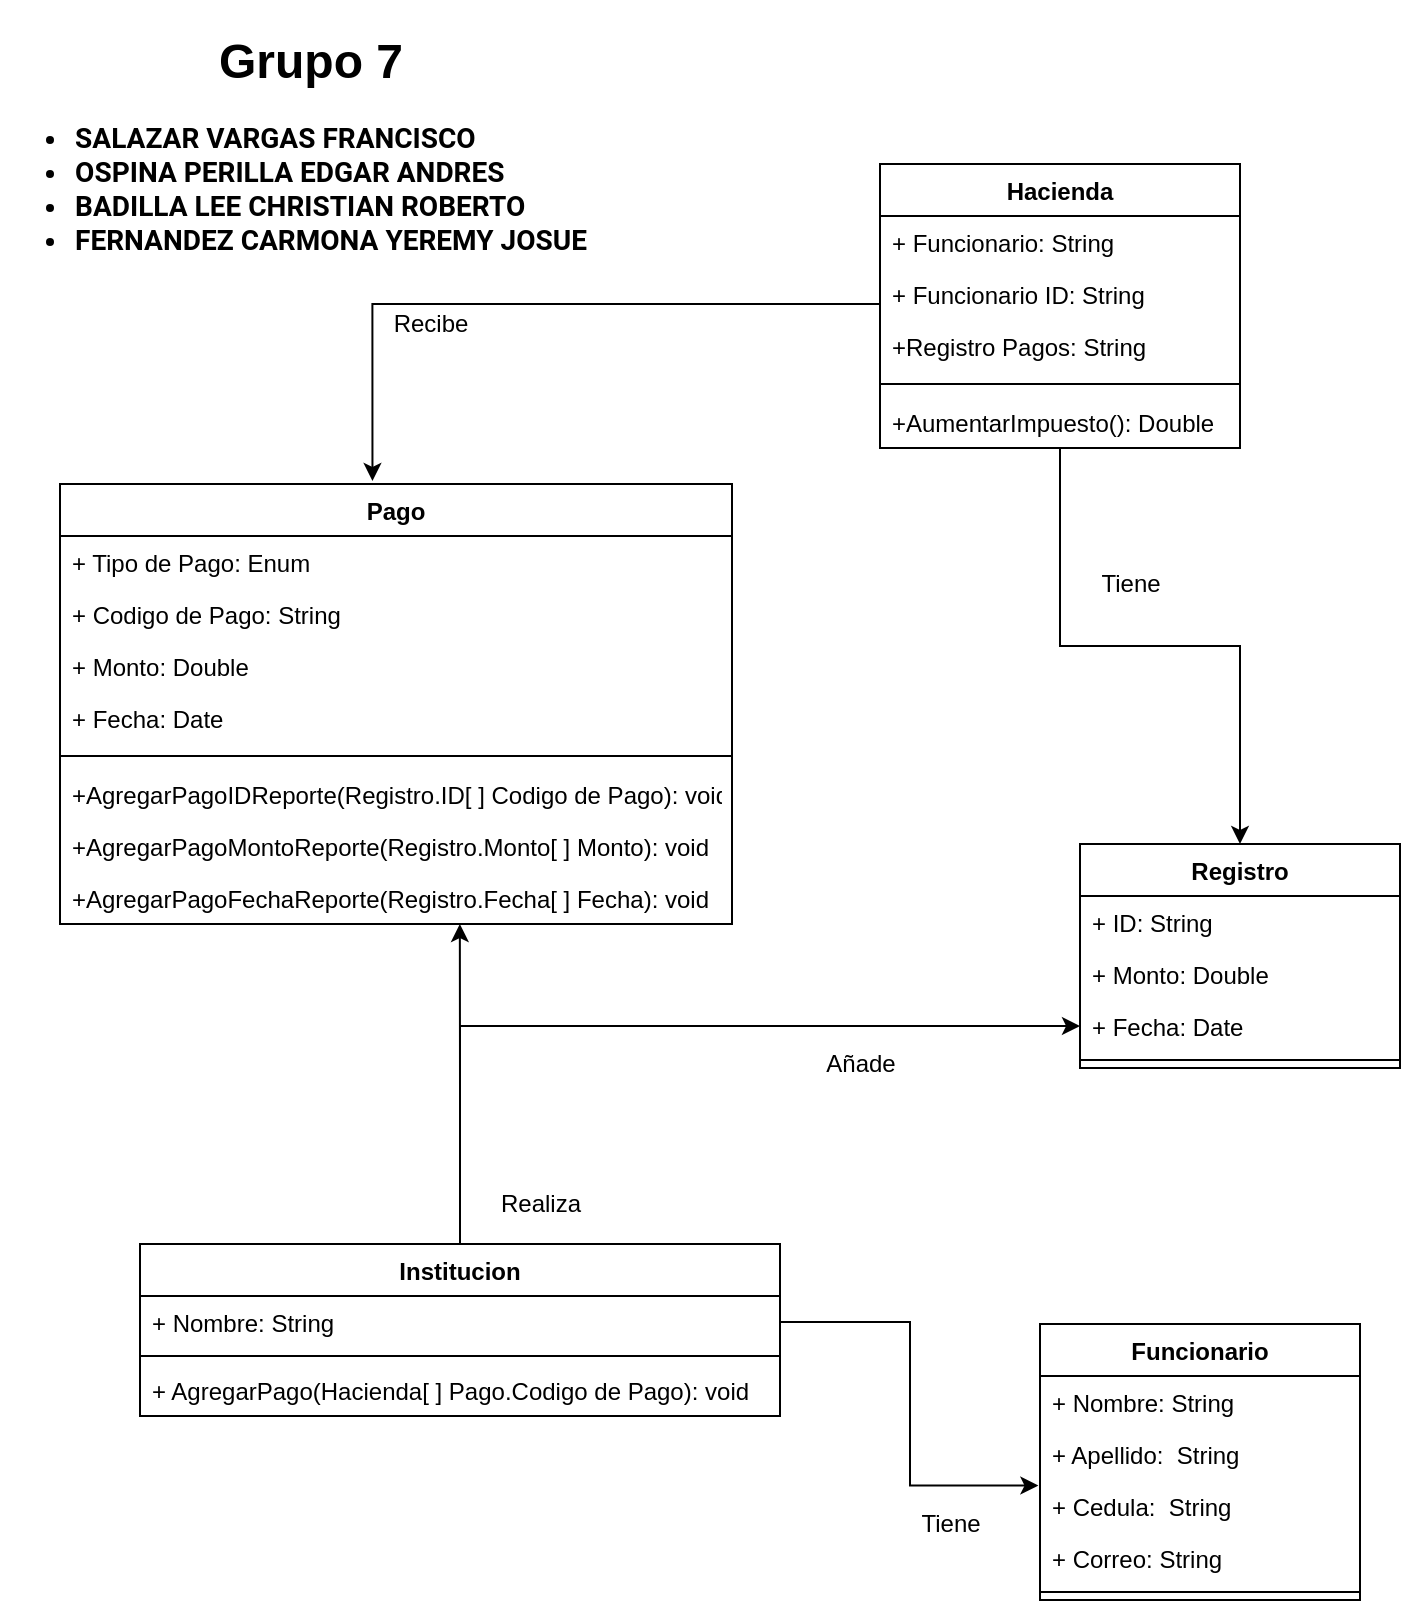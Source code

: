 <mxfile version="19.0.3" type="device"><diagram id="C5RBs43oDa-KdzZeNtuy" name="Page-1"><mxGraphModel dx="1826" dy="927" grid="1" gridSize="10" guides="1" tooltips="1" connect="1" arrows="1" fold="1" page="1" pageScale="1" pageWidth="827" pageHeight="1169" math="0" shadow="0"><root><mxCell id="WIyWlLk6GJQsqaUBKTNV-0"/><mxCell id="WIyWlLk6GJQsqaUBKTNV-1" parent="WIyWlLk6GJQsqaUBKTNV-0"/><mxCell id="fChrrL7m0Agii6b4wy66-7" style="edgeStyle=orthogonalEdgeStyle;rounded=0;orthogonalLoop=1;jettySize=auto;html=1;entryX=0.5;entryY=0;entryDx=0;entryDy=0;" edge="1" parent="WIyWlLk6GJQsqaUBKTNV-1" source="KO0hR99pWHpO0Vr1yk-M-1" target="KO0hR99pWHpO0Vr1yk-M-25"><mxGeometry relative="1" as="geometry"/></mxCell><mxCell id="KO0hR99pWHpO0Vr1yk-M-1" value="Hacienda" style="swimlane;fontStyle=1;align=center;verticalAlign=top;childLayout=stackLayout;horizontal=1;startSize=26;horizontalStack=0;resizeParent=1;resizeParentMax=0;resizeLast=0;collapsible=1;marginBottom=0;" parent="WIyWlLk6GJQsqaUBKTNV-1" vertex="1"><mxGeometry x="470" y="100" width="180" height="142" as="geometry"/></mxCell><mxCell id="KO0hR99pWHpO0Vr1yk-M-2" value="+ Funcionario: String" style="text;strokeColor=none;fillColor=none;align=left;verticalAlign=top;spacingLeft=4;spacingRight=4;overflow=hidden;rotatable=0;points=[[0,0.5],[1,0.5]];portConstraint=eastwest;" parent="KO0hR99pWHpO0Vr1yk-M-1" vertex="1"><mxGeometry y="26" width="180" height="26" as="geometry"/></mxCell><mxCell id="KO0hR99pWHpO0Vr1yk-M-22" value="+ Funcionario ID: String" style="text;strokeColor=none;fillColor=none;align=left;verticalAlign=top;spacingLeft=4;spacingRight=4;overflow=hidden;rotatable=0;points=[[0,0.5],[1,0.5]];portConstraint=eastwest;" parent="KO0hR99pWHpO0Vr1yk-M-1" vertex="1"><mxGeometry y="52" width="180" height="26" as="geometry"/></mxCell><mxCell id="KO0hR99pWHpO0Vr1yk-M-4" value="+Registro Pagos: String" style="text;strokeColor=none;fillColor=none;align=left;verticalAlign=top;spacingLeft=4;spacingRight=4;overflow=hidden;rotatable=0;points=[[0,0.5],[1,0.5]];portConstraint=eastwest;" parent="KO0hR99pWHpO0Vr1yk-M-1" vertex="1"><mxGeometry y="78" width="180" height="26" as="geometry"/></mxCell><mxCell id="KO0hR99pWHpO0Vr1yk-M-3" value="" style="line;strokeWidth=1;fillColor=none;align=left;verticalAlign=middle;spacingTop=-1;spacingLeft=3;spacingRight=3;rotatable=0;labelPosition=right;points=[];portConstraint=eastwest;" parent="KO0hR99pWHpO0Vr1yk-M-1" vertex="1"><mxGeometry y="104" width="180" height="12" as="geometry"/></mxCell><mxCell id="KO0hR99pWHpO0Vr1yk-M-21" value="+AumentarImpuesto(): Double" style="text;strokeColor=none;fillColor=none;align=left;verticalAlign=top;spacingLeft=4;spacingRight=4;overflow=hidden;rotatable=0;points=[[0,0.5],[1,0.5]];portConstraint=eastwest;" parent="KO0hR99pWHpO0Vr1yk-M-1" vertex="1"><mxGeometry y="116" width="180" height="26" as="geometry"/></mxCell><mxCell id="fChrrL7m0Agii6b4wy66-11" style="edgeStyle=orthogonalEdgeStyle;rounded=0;orthogonalLoop=1;jettySize=auto;html=1;entryX=0.595;entryY=1;entryDx=0;entryDy=0;entryPerimeter=0;" edge="1" parent="WIyWlLk6GJQsqaUBKTNV-1" source="KO0hR99pWHpO0Vr1yk-M-5" target="KO0hR99pWHpO0Vr1yk-M-33"><mxGeometry relative="1" as="geometry"/></mxCell><mxCell id="fChrrL7m0Agii6b4wy66-15" style="edgeStyle=orthogonalEdgeStyle;rounded=0;orthogonalLoop=1;jettySize=auto;html=1;" edge="1" parent="WIyWlLk6GJQsqaUBKTNV-1" source="KO0hR99pWHpO0Vr1yk-M-5" target="KO0hR99pWHpO0Vr1yk-M-28"><mxGeometry relative="1" as="geometry"/></mxCell><mxCell id="KO0hR99pWHpO0Vr1yk-M-5" value="Institucion" style="swimlane;fontStyle=1;align=center;verticalAlign=top;childLayout=stackLayout;horizontal=1;startSize=26;horizontalStack=0;resizeParent=1;resizeParentMax=0;resizeLast=0;collapsible=1;marginBottom=0;" parent="WIyWlLk6GJQsqaUBKTNV-1" vertex="1"><mxGeometry x="100" y="640" width="320" height="86" as="geometry"/></mxCell><mxCell id="KO0hR99pWHpO0Vr1yk-M-6" value="+ Nombre: String" style="text;strokeColor=none;fillColor=none;align=left;verticalAlign=top;spacingLeft=4;spacingRight=4;overflow=hidden;rotatable=0;points=[[0,0.5],[1,0.5]];portConstraint=eastwest;" parent="KO0hR99pWHpO0Vr1yk-M-5" vertex="1"><mxGeometry y="26" width="320" height="26" as="geometry"/></mxCell><mxCell id="KO0hR99pWHpO0Vr1yk-M-7" value="" style="line;strokeWidth=1;fillColor=none;align=left;verticalAlign=middle;spacingTop=-1;spacingLeft=3;spacingRight=3;rotatable=0;labelPosition=right;points=[];portConstraint=eastwest;" parent="KO0hR99pWHpO0Vr1yk-M-5" vertex="1"><mxGeometry y="52" width="320" height="8" as="geometry"/></mxCell><mxCell id="KO0hR99pWHpO0Vr1yk-M-8" value="+ AgregarPago(Hacienda[ ] Pago.Codigo de Pago): void" style="text;strokeColor=none;fillColor=none;align=left;verticalAlign=top;spacingLeft=4;spacingRight=4;overflow=hidden;rotatable=0;points=[[0,0.5],[1,0.5]];portConstraint=eastwest;" parent="KO0hR99pWHpO0Vr1yk-M-5" vertex="1"><mxGeometry y="60" width="320" height="26" as="geometry"/></mxCell><mxCell id="KO0hR99pWHpO0Vr1yk-M-9" value="Funcionario" style="swimlane;fontStyle=1;align=center;verticalAlign=top;childLayout=stackLayout;horizontal=1;startSize=26;horizontalStack=0;resizeParent=1;resizeParentMax=0;resizeLast=0;collapsible=1;marginBottom=0;" parent="WIyWlLk6GJQsqaUBKTNV-1" vertex="1"><mxGeometry x="550" y="680" width="160" height="138" as="geometry"/></mxCell><mxCell id="KO0hR99pWHpO0Vr1yk-M-10" value="+ Nombre: String" style="text;strokeColor=none;fillColor=none;align=left;verticalAlign=top;spacingLeft=4;spacingRight=4;overflow=hidden;rotatable=0;points=[[0,0.5],[1,0.5]];portConstraint=eastwest;" parent="KO0hR99pWHpO0Vr1yk-M-9" vertex="1"><mxGeometry y="26" width="160" height="26" as="geometry"/></mxCell><mxCell id="KO0hR99pWHpO0Vr1yk-M-12" value="+ Apellido:  String&#10;" style="text;strokeColor=none;fillColor=none;align=left;verticalAlign=top;spacingLeft=4;spacingRight=4;overflow=hidden;rotatable=0;points=[[0,0.5],[1,0.5]];portConstraint=eastwest;" parent="KO0hR99pWHpO0Vr1yk-M-9" vertex="1"><mxGeometry y="52" width="160" height="26" as="geometry"/></mxCell><mxCell id="KO0hR99pWHpO0Vr1yk-M-13" value="+ Cedula:  String&#10;" style="text;strokeColor=none;fillColor=none;align=left;verticalAlign=top;spacingLeft=4;spacingRight=4;overflow=hidden;rotatable=0;points=[[0,0.5],[1,0.5]];portConstraint=eastwest;" parent="KO0hR99pWHpO0Vr1yk-M-9" vertex="1"><mxGeometry y="78" width="160" height="26" as="geometry"/></mxCell><mxCell id="KO0hR99pWHpO0Vr1yk-M-14" value="+ Correo: String" style="text;strokeColor=none;fillColor=none;align=left;verticalAlign=top;spacingLeft=4;spacingRight=4;overflow=hidden;rotatable=0;points=[[0,0.5],[1,0.5]];portConstraint=eastwest;" parent="KO0hR99pWHpO0Vr1yk-M-9" vertex="1"><mxGeometry y="104" width="160" height="26" as="geometry"/></mxCell><mxCell id="KO0hR99pWHpO0Vr1yk-M-11" value="" style="line;strokeWidth=1;fillColor=none;align=left;verticalAlign=middle;spacingTop=-1;spacingLeft=3;spacingRight=3;rotatable=0;labelPosition=right;points=[];portConstraint=eastwest;" parent="KO0hR99pWHpO0Vr1yk-M-9" vertex="1"><mxGeometry y="130" width="160" height="8" as="geometry"/></mxCell><mxCell id="KO0hR99pWHpO0Vr1yk-M-15" value="Pago" style="swimlane;fontStyle=1;align=center;verticalAlign=top;childLayout=stackLayout;horizontal=1;startSize=26;horizontalStack=0;resizeParent=1;resizeParentMax=0;resizeLast=0;collapsible=1;marginBottom=0;" parent="WIyWlLk6GJQsqaUBKTNV-1" vertex="1"><mxGeometry x="60" y="260" width="336" height="220" as="geometry"/></mxCell><mxCell id="KO0hR99pWHpO0Vr1yk-M-16" value="+ Tipo de Pago: Enum" style="text;strokeColor=none;fillColor=none;align=left;verticalAlign=top;spacingLeft=4;spacingRight=4;overflow=hidden;rotatable=0;points=[[0,0.5],[1,0.5]];portConstraint=eastwest;" parent="KO0hR99pWHpO0Vr1yk-M-15" vertex="1"><mxGeometry y="26" width="336" height="26" as="geometry"/></mxCell><mxCell id="KO0hR99pWHpO0Vr1yk-M-23" value="+ Codigo de Pago: String" style="text;strokeColor=none;fillColor=none;align=left;verticalAlign=top;spacingLeft=4;spacingRight=4;overflow=hidden;rotatable=0;points=[[0,0.5],[1,0.5]];portConstraint=eastwest;" parent="KO0hR99pWHpO0Vr1yk-M-15" vertex="1"><mxGeometry y="52" width="336" height="26" as="geometry"/></mxCell><mxCell id="KO0hR99pWHpO0Vr1yk-M-17" value="+ Monto: Double" style="text;strokeColor=none;fillColor=none;align=left;verticalAlign=top;spacingLeft=4;spacingRight=4;overflow=hidden;rotatable=0;points=[[0,0.5],[1,0.5]];portConstraint=eastwest;" parent="KO0hR99pWHpO0Vr1yk-M-15" vertex="1"><mxGeometry y="78" width="336" height="26" as="geometry"/></mxCell><mxCell id="KO0hR99pWHpO0Vr1yk-M-32" value="+ Fecha: Date" style="text;strokeColor=none;fillColor=none;align=left;verticalAlign=top;spacingLeft=4;spacingRight=4;overflow=hidden;rotatable=0;points=[[0,0.5],[1,0.5]];portConstraint=eastwest;" parent="KO0hR99pWHpO0Vr1yk-M-15" vertex="1"><mxGeometry y="104" width="336" height="26" as="geometry"/></mxCell><mxCell id="KO0hR99pWHpO0Vr1yk-M-18" value="" style="line;strokeWidth=1;fillColor=none;align=left;verticalAlign=middle;spacingTop=-1;spacingLeft=3;spacingRight=3;rotatable=0;labelPosition=right;points=[];portConstraint=eastwest;" parent="KO0hR99pWHpO0Vr1yk-M-15" vertex="1"><mxGeometry y="130" width="336" height="12" as="geometry"/></mxCell><mxCell id="KO0hR99pWHpO0Vr1yk-M-19" value="+AgregarPagoIDReporte(Registro.ID[ ] Codigo de Pago): void" style="text;strokeColor=none;fillColor=none;align=left;verticalAlign=top;spacingLeft=4;spacingRight=4;overflow=hidden;rotatable=0;points=[[0,0.5],[1,0.5]];portConstraint=eastwest;" parent="KO0hR99pWHpO0Vr1yk-M-15" vertex="1"><mxGeometry y="142" width="336" height="26" as="geometry"/></mxCell><mxCell id="KO0hR99pWHpO0Vr1yk-M-31" value="+AgregarPagoMontoReporte(Registro.Monto[ ] Monto): void" style="text;strokeColor=none;fillColor=none;align=left;verticalAlign=top;spacingLeft=4;spacingRight=4;overflow=hidden;rotatable=0;points=[[0,0.5],[1,0.5]];portConstraint=eastwest;" parent="KO0hR99pWHpO0Vr1yk-M-15" vertex="1"><mxGeometry y="168" width="336" height="26" as="geometry"/></mxCell><mxCell id="KO0hR99pWHpO0Vr1yk-M-33" value="+AgregarPagoFechaReporte(Registro.Fecha[ ] Fecha): void" style="text;strokeColor=none;fillColor=none;align=left;verticalAlign=top;spacingLeft=4;spacingRight=4;overflow=hidden;rotatable=0;points=[[0,0.5],[1,0.5]];portConstraint=eastwest;" parent="KO0hR99pWHpO0Vr1yk-M-15" vertex="1"><mxGeometry y="194" width="336" height="26" as="geometry"/></mxCell><mxCell id="KO0hR99pWHpO0Vr1yk-M-25" value="Registro" style="swimlane;fontStyle=1;align=center;verticalAlign=top;childLayout=stackLayout;horizontal=1;startSize=26;horizontalStack=0;resizeParent=1;resizeParentMax=0;resizeLast=0;collapsible=1;marginBottom=0;" parent="WIyWlLk6GJQsqaUBKTNV-1" vertex="1"><mxGeometry x="570" y="440" width="160" height="112" as="geometry"/></mxCell><mxCell id="KO0hR99pWHpO0Vr1yk-M-26" value="+ ID: String" style="text;strokeColor=none;fillColor=none;align=left;verticalAlign=top;spacingLeft=4;spacingRight=4;overflow=hidden;rotatable=0;points=[[0,0.5],[1,0.5]];portConstraint=eastwest;" parent="KO0hR99pWHpO0Vr1yk-M-25" vertex="1"><mxGeometry y="26" width="160" height="26" as="geometry"/></mxCell><mxCell id="KO0hR99pWHpO0Vr1yk-M-27" value="+ Monto: Double" style="text;strokeColor=none;fillColor=none;align=left;verticalAlign=top;spacingLeft=4;spacingRight=4;overflow=hidden;rotatable=0;points=[[0,0.5],[1,0.5]];portConstraint=eastwest;" parent="KO0hR99pWHpO0Vr1yk-M-25" vertex="1"><mxGeometry y="52" width="160" height="26" as="geometry"/></mxCell><mxCell id="KO0hR99pWHpO0Vr1yk-M-28" value="+ Fecha: Date" style="text;strokeColor=none;fillColor=none;align=left;verticalAlign=top;spacingLeft=4;spacingRight=4;overflow=hidden;rotatable=0;points=[[0,0.5],[1,0.5]];portConstraint=eastwest;" parent="KO0hR99pWHpO0Vr1yk-M-25" vertex="1"><mxGeometry y="78" width="160" height="26" as="geometry"/></mxCell><mxCell id="KO0hR99pWHpO0Vr1yk-M-30" value="" style="line;strokeWidth=1;fillColor=none;align=left;verticalAlign=middle;spacingTop=-1;spacingLeft=3;spacingRight=3;rotatable=0;labelPosition=right;points=[];portConstraint=eastwest;" parent="KO0hR99pWHpO0Vr1yk-M-25" vertex="1"><mxGeometry y="104" width="160" height="8" as="geometry"/></mxCell><mxCell id="fChrrL7m0Agii6b4wy66-8" value="Tiene" style="text;html=1;align=center;verticalAlign=middle;resizable=0;points=[];autosize=1;strokeColor=none;fillColor=none;" vertex="1" parent="WIyWlLk6GJQsqaUBKTNV-1"><mxGeometry x="570" y="300" width="50" height="20" as="geometry"/></mxCell><mxCell id="fChrrL7m0Agii6b4wy66-9" value="Recibe" style="text;html=1;align=center;verticalAlign=middle;resizable=0;points=[];autosize=1;strokeColor=none;fillColor=none;" vertex="1" parent="WIyWlLk6GJQsqaUBKTNV-1"><mxGeometry x="220" y="170" width="50" height="20" as="geometry"/></mxCell><mxCell id="fChrrL7m0Agii6b4wy66-10" style="edgeStyle=orthogonalEdgeStyle;rounded=0;orthogonalLoop=1;jettySize=auto;html=1;entryX=0.465;entryY=-0.007;entryDx=0;entryDy=0;entryPerimeter=0;" edge="1" parent="WIyWlLk6GJQsqaUBKTNV-1" source="KO0hR99pWHpO0Vr1yk-M-22" target="KO0hR99pWHpO0Vr1yk-M-15"><mxGeometry relative="1" as="geometry"><Array as="points"><mxPoint x="216" y="170"/></Array></mxGeometry></mxCell><mxCell id="fChrrL7m0Agii6b4wy66-12" value="Realiza" style="text;html=1;align=center;verticalAlign=middle;resizable=0;points=[];autosize=1;strokeColor=none;fillColor=none;" vertex="1" parent="WIyWlLk6GJQsqaUBKTNV-1"><mxGeometry x="270" y="610" width="60" height="20" as="geometry"/></mxCell><mxCell id="fChrrL7m0Agii6b4wy66-13" style="edgeStyle=orthogonalEdgeStyle;rounded=0;orthogonalLoop=1;jettySize=auto;html=1;entryX=-0.005;entryY=0.108;entryDx=0;entryDy=0;entryPerimeter=0;" edge="1" parent="WIyWlLk6GJQsqaUBKTNV-1" source="KO0hR99pWHpO0Vr1yk-M-6" target="KO0hR99pWHpO0Vr1yk-M-13"><mxGeometry relative="1" as="geometry"/></mxCell><mxCell id="fChrrL7m0Agii6b4wy66-14" value="Tiene" style="text;html=1;align=center;verticalAlign=middle;resizable=0;points=[];autosize=1;strokeColor=none;fillColor=none;" vertex="1" parent="WIyWlLk6GJQsqaUBKTNV-1"><mxGeometry x="480" y="770" width="50" height="20" as="geometry"/></mxCell><mxCell id="fChrrL7m0Agii6b4wy66-16" value="Añade" style="text;html=1;align=center;verticalAlign=middle;resizable=0;points=[];autosize=1;strokeColor=none;fillColor=none;" vertex="1" parent="WIyWlLk6GJQsqaUBKTNV-1"><mxGeometry x="435" y="540" width="50" height="20" as="geometry"/></mxCell><mxCell id="fChrrL7m0Agii6b4wy66-17" value="&lt;h1&gt;Grupo 7&lt;/h1&gt;&lt;h4&gt;&lt;ul style=&quot;box-sizing: border-box; margin-top: 0px; margin-bottom: 0px; list-style-position: initial; list-style-image: initial; padding-inline-start: 20px; font-family: Roboto, sans-serif; font-size: 14px; text-align: left; background-color: rgb(255, 255, 255);&quot; id=&quot;yui_3_17_2_1_1655524515029_20&quot;&gt;&lt;li style=&quot;box-sizing: border-box;&quot;&gt;SALAZAR VARGAS FRANCISCO&amp;nbsp;&lt;/li&gt;&lt;/ul&gt;&lt;ul style=&quot;box-sizing: border-box; margin-top: 0px; margin-bottom: 0px; list-style-position: initial; list-style-image: initial; padding-inline-start: 20px; font-family: Roboto, sans-serif; font-size: 14px; text-align: left; background-color: rgb(255, 255, 255);&quot; id=&quot;yui_3_17_2_1_1655524515029_20&quot;&gt;&lt;li style=&quot;box-sizing: border-box;&quot;&gt;OSPINA PERILLA EDGAR ANDRES&amp;nbsp;&lt;/li&gt;&lt;/ul&gt;&lt;ul style=&quot;box-sizing: border-box; margin-top: 0px; margin-bottom: 0px; list-style-position: initial; list-style-image: initial; padding-inline-start: 20px; font-family: Roboto, sans-serif; font-size: 14px; text-align: left; background-color: rgb(255, 255, 255);&quot; id=&quot;yui_3_17_2_1_1655524515029_20&quot;&gt;&lt;li style=&quot;box-sizing: border-box;&quot;&gt;BADILLA LEE CHRISTIAN ROBERTO&amp;nbsp;&lt;/li&gt;&lt;/ul&gt;&lt;ul style=&quot;box-sizing: border-box; margin-top: 0px; margin-bottom: 0px; list-style-position: initial; list-style-image: initial; padding-inline-start: 20px; font-family: Roboto, sans-serif; font-size: 14px; text-align: left; background-color: rgb(255, 255, 255);&quot; id=&quot;yui_3_17_2_1_1655524515029_20&quot;&gt;&lt;li style=&quot;box-sizing: border-box;&quot;&gt;FERNANDEZ CARMONA YEREMY JOSUE&lt;/li&gt;&lt;/ul&gt;&lt;/h4&gt;" style="text;html=1;align=center;verticalAlign=middle;resizable=0;points=[];autosize=1;strokeColor=none;fillColor=none;" vertex="1" parent="WIyWlLk6GJQsqaUBKTNV-1"><mxGeometry x="30" y="30" width="310" height="120" as="geometry"/></mxCell></root></mxGraphModel></diagram></mxfile>